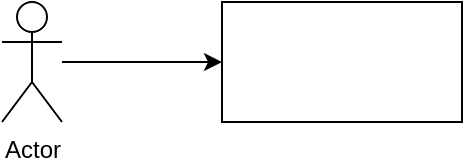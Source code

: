 <mxfile version="20.3.0" type="github">
  <diagram id="T-eQUspOFnynLqRNxrah" name="Page-1">
    <mxGraphModel dx="1422" dy="729" grid="1" gridSize="10" guides="1" tooltips="1" connect="1" arrows="1" fold="1" page="1" pageScale="1" pageWidth="850" pageHeight="1100" math="0" shadow="0">
      <root>
        <mxCell id="0" />
        <mxCell id="1" parent="0" />
        <mxCell id="JewuoOUDM-Pkr8ruR0OP-1" value="" style="rounded=0;whiteSpace=wrap;html=1;" vertex="1" parent="1">
          <mxGeometry x="200" y="200" width="120" height="60" as="geometry" />
        </mxCell>
        <mxCell id="JewuoOUDM-Pkr8ruR0OP-4" style="edgeStyle=orthogonalEdgeStyle;rounded=0;orthogonalLoop=1;jettySize=auto;html=1;entryX=0;entryY=0.5;entryDx=0;entryDy=0;" edge="1" parent="1" source="JewuoOUDM-Pkr8ruR0OP-2" target="JewuoOUDM-Pkr8ruR0OP-1">
          <mxGeometry relative="1" as="geometry" />
        </mxCell>
        <mxCell id="JewuoOUDM-Pkr8ruR0OP-2" value="Actor" style="shape=umlActor;verticalLabelPosition=bottom;verticalAlign=top;html=1;outlineConnect=0;" vertex="1" parent="1">
          <mxGeometry x="90" y="200" width="30" height="60" as="geometry" />
        </mxCell>
      </root>
    </mxGraphModel>
  </diagram>
</mxfile>
